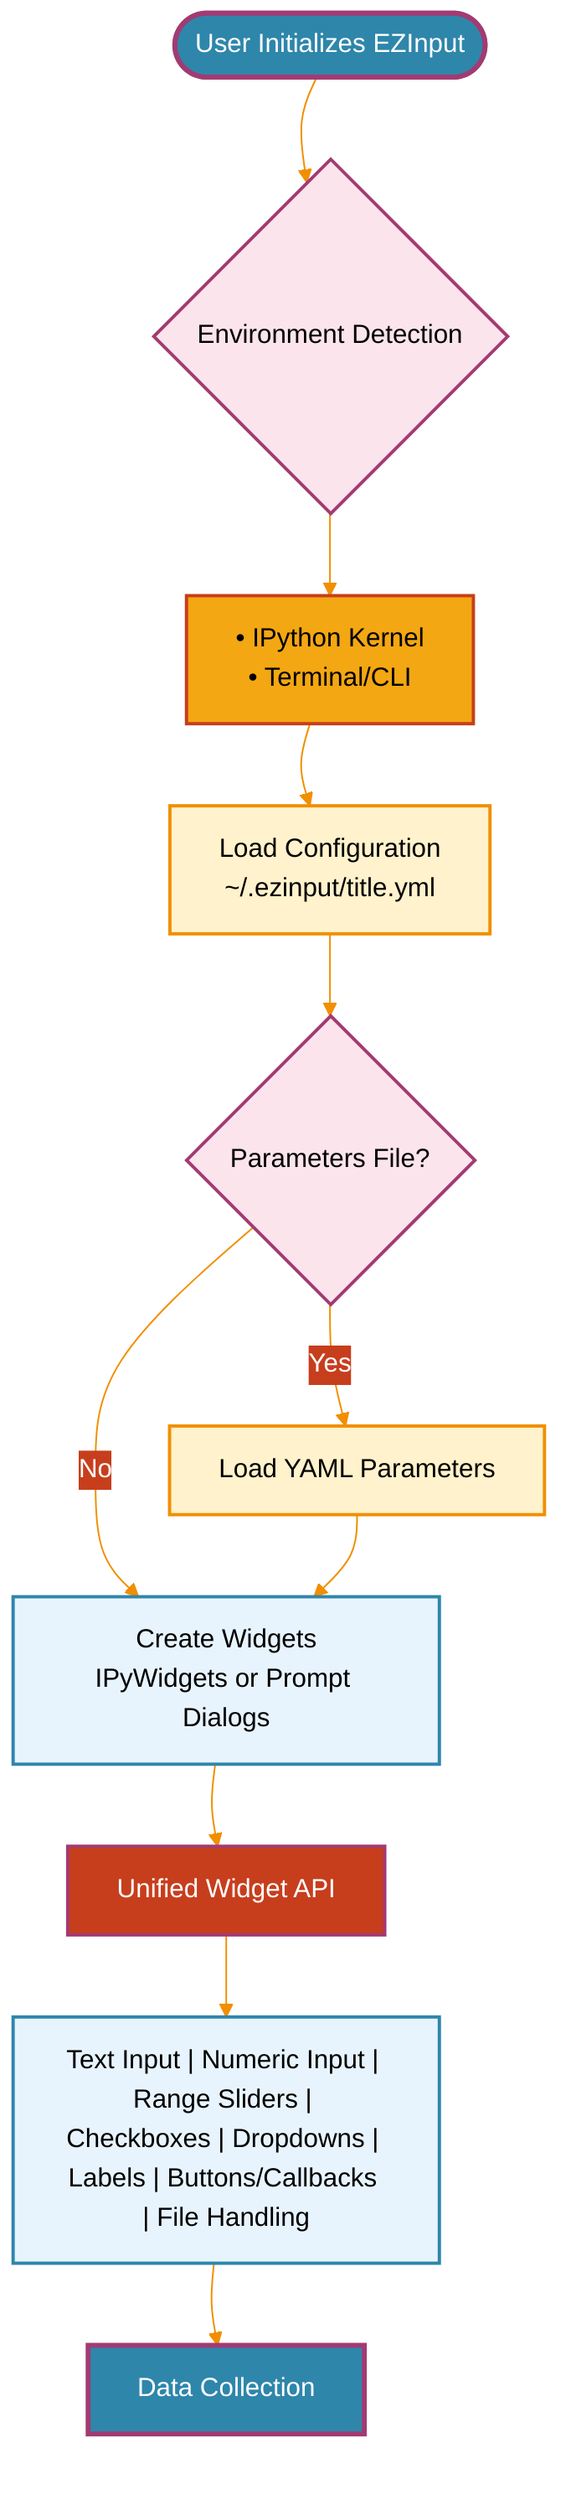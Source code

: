 %%{init: {
  'theme': 'base',
  'themeVariables': {
    'primaryColor': '#2E86AB',
    'primaryTextColor': '#FFFFFF',
    'primaryBorderColor': '#A23B72',
    'lineColor': '#F18F01',
    'secondaryColor': '#C73E1D',
    'tertiaryColor': '#F3A712',
    'background': '#FFFFFF',
    'mainBkg': '#E8F4FD',
    'secondBkg': '#FFF2CC',
    'tertiaryBkg': '#FCE4EC'
  }
}}%%

flowchart TD
    Start([User Initializes EZInput]) --> Detect{Environment Detection}
    Detect --> EnvOptions["• IPython Kernel<br/>• Terminal/CLI"]
    EnvOptions --> LoadConfig[Load Configuration<br/>~/.ezinput/title.yml]
    LoadConfig --> CheckParams{Parameters File?}
    CheckParams -->|No| CreateWidgets[Create Widgets<br/>IPyWidgets or Prompt Dialogs]
    CheckParams -->|Yes| LoadParams[Load YAML Parameters]
    LoadParams --> CreateWidgets
    CreateWidgets --> WidgetTypes[Unified Widget API]
    WidgetTypes --> WidgetGroup["Text Input | Numeric Input | Range Sliders | Checkboxes | Dropdowns | Labels | Buttons/Callbacks | File Handling"]
    WidgetGroup --> DataFlow[Data Collection]
    
    %% Force zigzag layout with invisible positioning
    Start ~~~ Detect
    LoadConfig ~~~ EnvOptions
    CheckParams ~~~ LoadParams
    WidgetTypes ~~~ CreateWidgets
    WidgetGroup ~~~ DataFlow
    
    %% Styling
    classDef startEnd fill:#2E86AB,stroke:#A23B72,stroke-width:3px,color:#FFFFFF
    classDef environment fill:#F3A712,stroke:#C73E1D,stroke-width:2px,color:#000000
    classDef classType fill:#C73E1D,stroke:#A23B72,stroke-width:2px,color:#FFFFFF
    classDef widget fill:#E8F4FD,stroke:#2E86AB,stroke-width:2px,color:#000000
    classDef data fill:#FFF2CC,stroke:#F18F01,stroke-width:2px,color:#000000
    classDef decision fill:#FCE4EC,stroke:#A23B72,stroke-width:2px,color:#000000
    
    class Start,DataFlow startEnd
    class Detect,CheckParams decision
    class EnvOptions environment
    class WidgetTypes classType
    class LoadConfig,LoadParams data
    class CreateWidgets,WidgetGroup widget